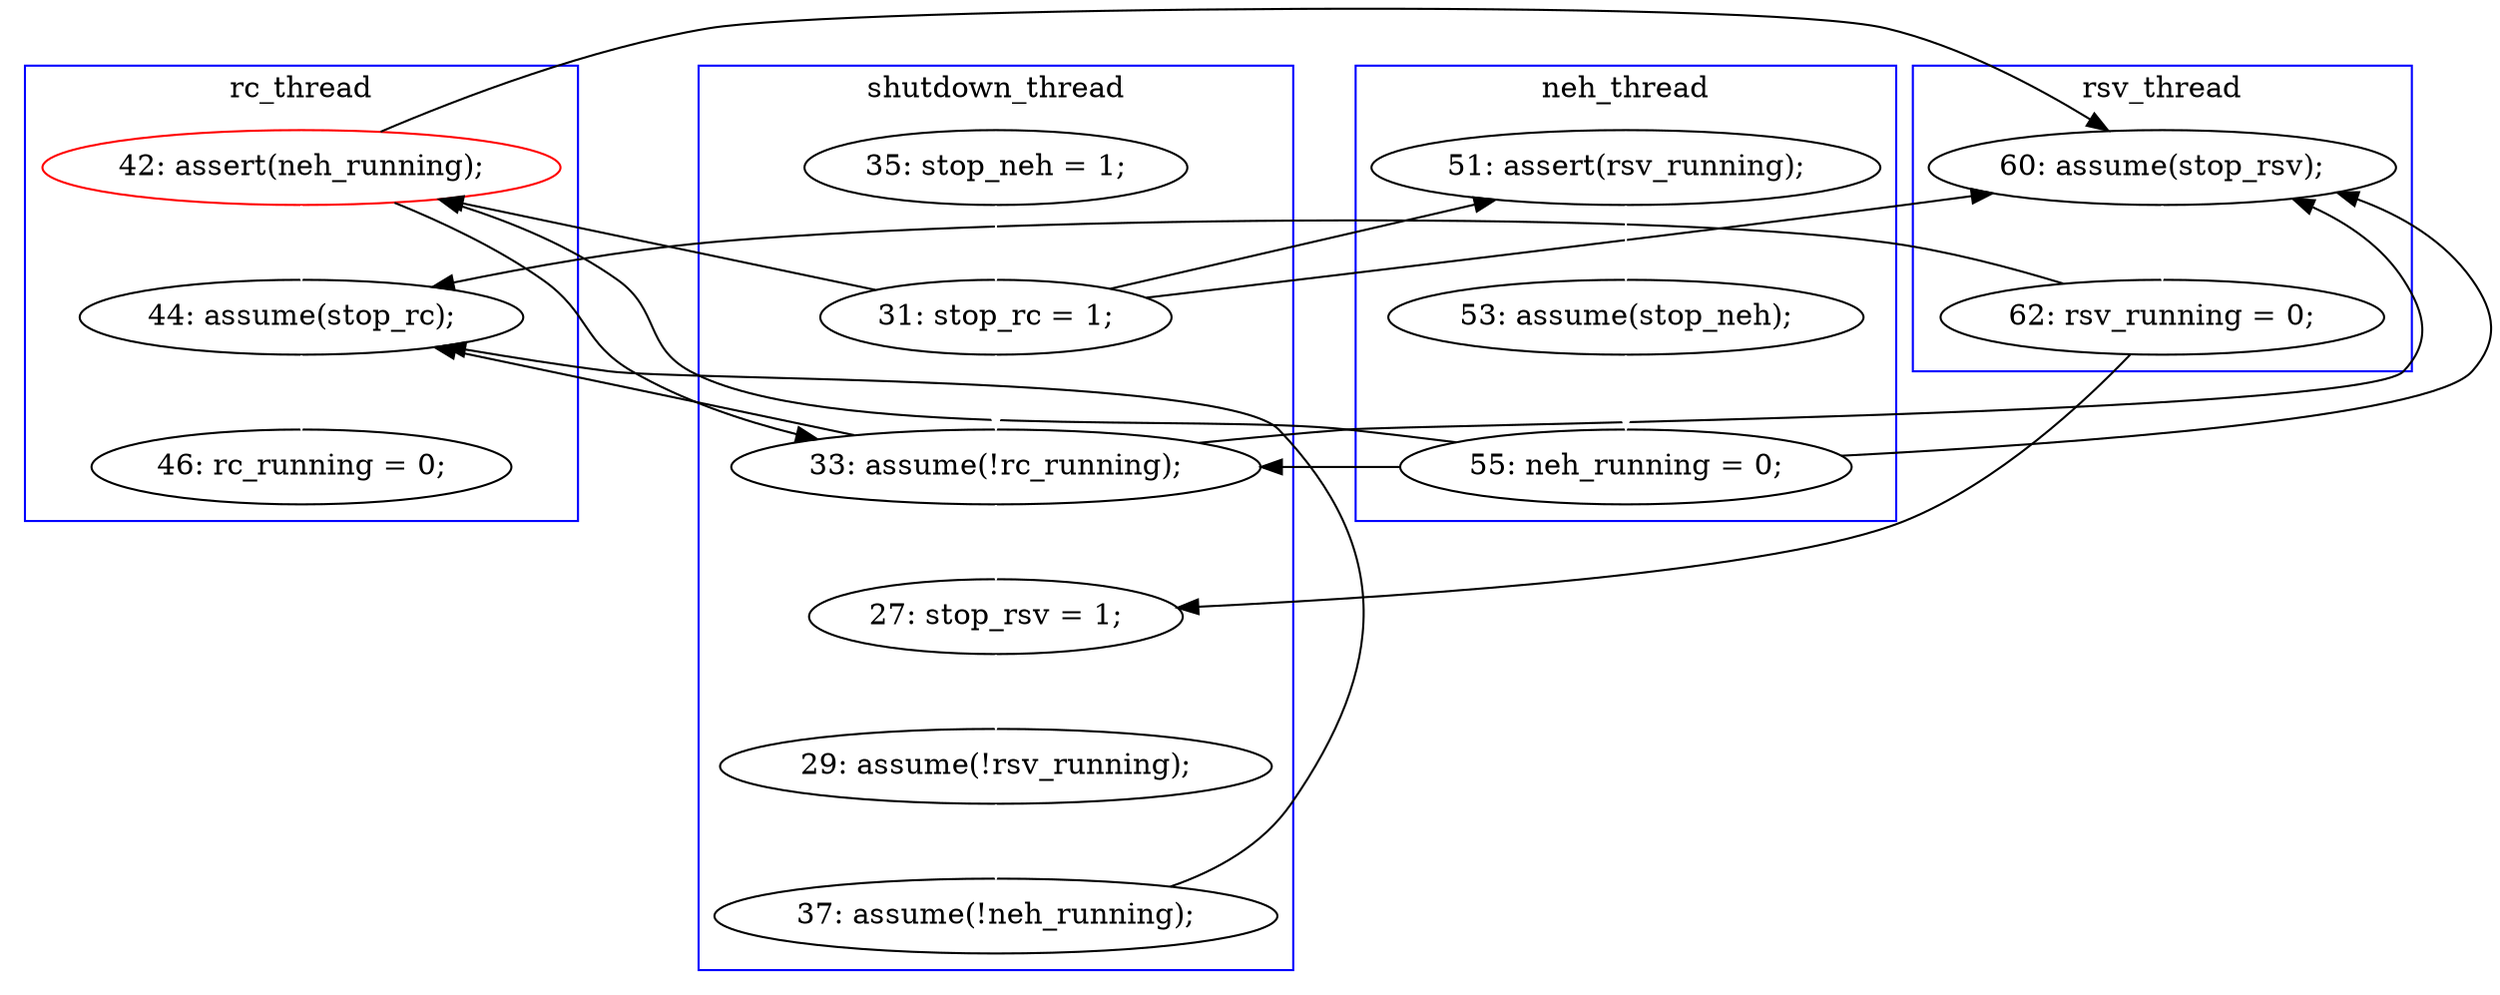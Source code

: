 digraph Counterexample {
	22 -> 23 [color = black, style = solid, constraint = false]
	23 -> 26 [color = white, style = solid]
	19 -> 22 [color = black, style = solid, constraint = false]
	11 -> 24 [color = black, style = solid, constraint = false]
	25 -> 26 [color = black, style = solid, constraint = false]
	28 -> 30 [color = white, style = solid]
	25 -> 36 [color = black, style = solid, constraint = false]
	26 -> 28 [color = white, style = solid]
	16 -> 18 [color = white, style = solid]
	18 -> 19 [color = white, style = solid]
	19 -> 23 [color = black, style = solid, constraint = false]
	23 -> 24 [color = black, style = solid, constraint = false]
	24 -> 25 [color = white, style = solid]
	30 -> 36 [color = black, style = solid, constraint = false]
	22 -> 24 [color = black, style = solid, constraint = false]
	11 -> 22 [color = black, style = solid, constraint = false]
	19 -> 24 [color = black, style = solid, constraint = false]
	11 -> 23 [color = white, style = solid]
	10 -> 11 [color = white, style = solid]
	36 -> 37 [color = white, style = solid]
	11 -> 16 [color = black, style = solid, constraint = false]
	22 -> 36 [color = white, style = solid]
	23 -> 36 [color = black, style = solid, constraint = false]
	subgraph cluster3 {
		label = neh_thread
		color = blue
		18  [label = "53: assume(stop_neh);"]
		19  [label = "55: neh_running = 0;"]
		16  [label = "51: assert(rsv_running);"]
	}
	subgraph cluster1 {
		label = shutdown_thread
		color = blue
		11  [label = "31: stop_rc = 1;"]
		28  [label = "29: assume(!rsv_running);"]
		10  [label = "35: stop_neh = 1;"]
		23  [label = "33: assume(!rc_running);"]
		26  [label = "27: stop_rsv = 1;"]
		30  [label = "37: assume(!neh_running);"]
	}
	subgraph cluster4 {
		label = rsv_thread
		color = blue
		25  [label = "62: rsv_running = 0;"]
		24  [label = "60: assume(stop_rsv);"]
	}
	subgraph cluster2 {
		label = rc_thread
		color = blue
		37  [label = "46: rc_running = 0;"]
		36  [label = "44: assume(stop_rc);"]
		22  [label = "42: assert(neh_running);", color = red]
	}
}